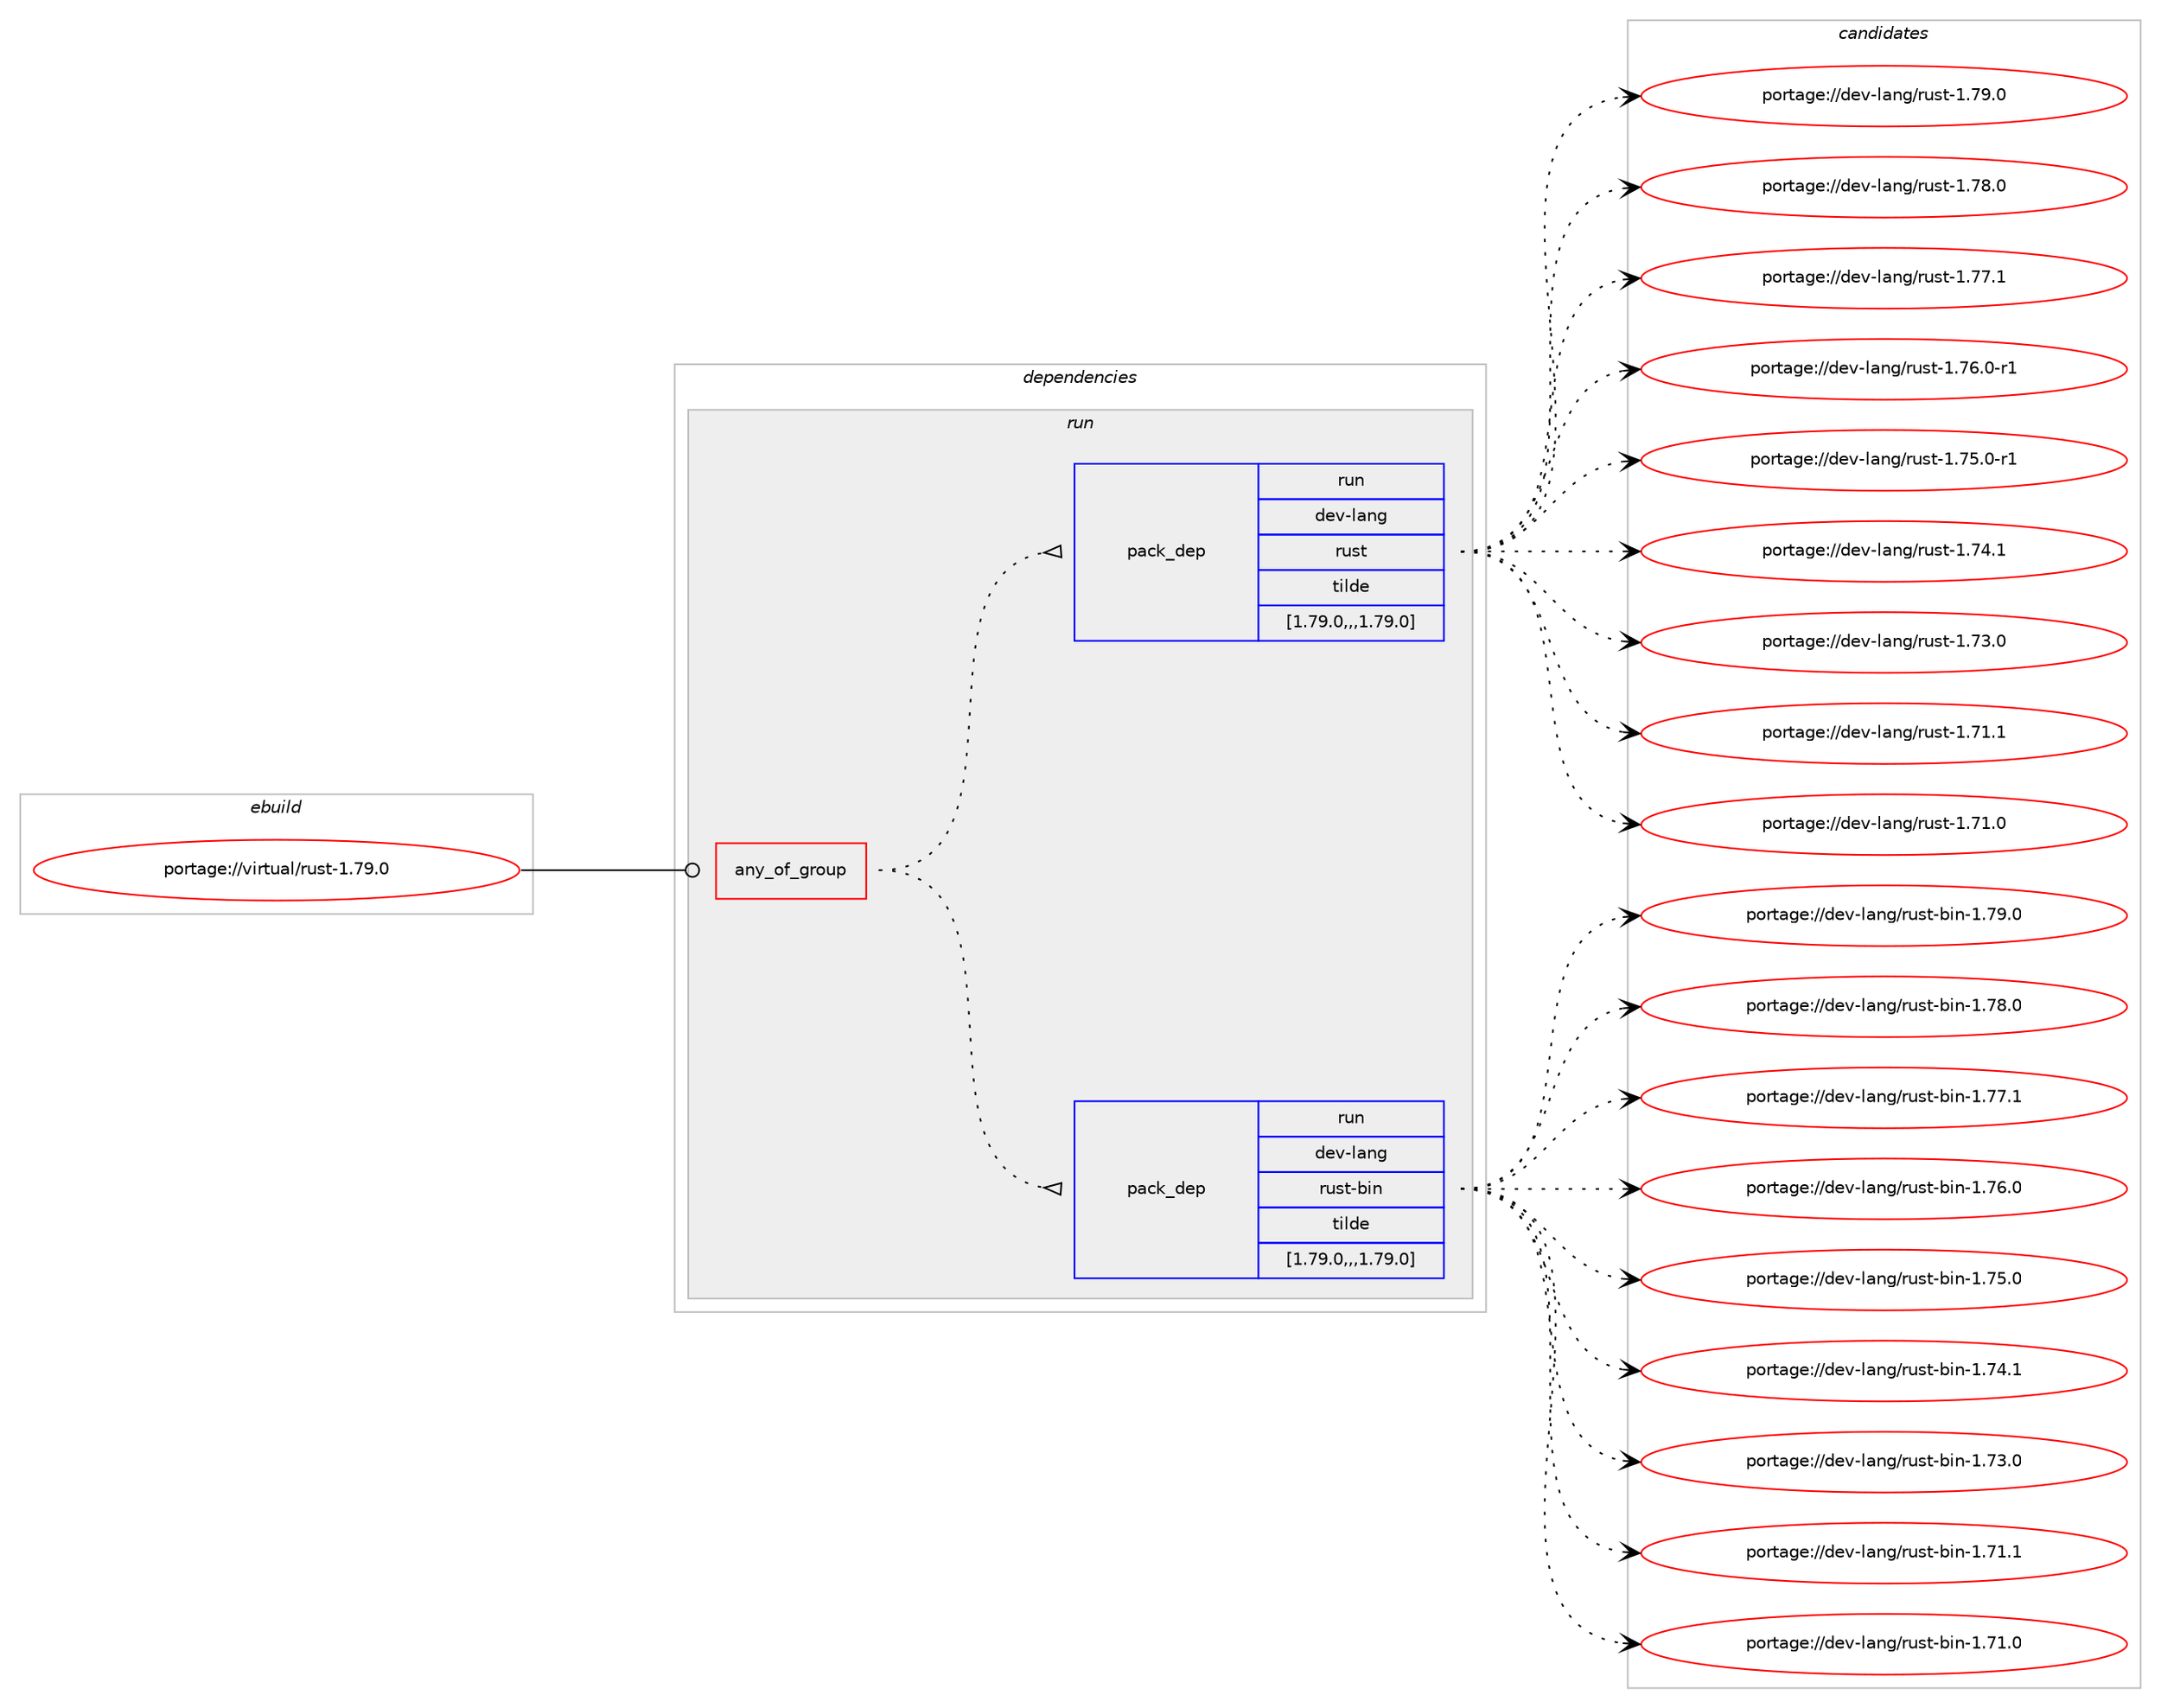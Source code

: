 digraph prolog {

# *************
# Graph options
# *************

newrank=true;
concentrate=true;
compound=true;
graph [rankdir=LR,fontname=Helvetica,fontsize=10,ranksep=1.5];#, ranksep=2.5, nodesep=0.2];
edge  [arrowhead=vee];
node  [fontname=Helvetica,fontsize=10];

# **********
# The ebuild
# **********

subgraph cluster_leftcol {
color=gray;
label=<<i>ebuild</i>>;
id [label="portage://virtual/rust-1.79.0", color=red, width=4, href="../virtual/rust-1.79.0.svg"];
}

# ****************
# The dependencies
# ****************

subgraph cluster_midcol {
color=gray;
label=<<i>dependencies</i>>;
subgraph cluster_compile {
fillcolor="#eeeeee";
style=filled;
label=<<i>compile</i>>;
}
subgraph cluster_compileandrun {
fillcolor="#eeeeee";
style=filled;
label=<<i>compile and run</i>>;
}
subgraph cluster_run {
fillcolor="#eeeeee";
style=filled;
label=<<i>run</i>>;
subgraph any2997 {
dependency445516 [label=<<TABLE BORDER="0" CELLBORDER="1" CELLSPACING="0" CELLPADDING="4"><TR><TD CELLPADDING="10">any_of_group</TD></TR></TABLE>>, shape=none, color=red];subgraph pack323562 {
dependency445517 [label=<<TABLE BORDER="0" CELLBORDER="1" CELLSPACING="0" CELLPADDING="4" WIDTH="220"><TR><TD ROWSPAN="6" CELLPADDING="30">pack_dep</TD></TR><TR><TD WIDTH="110">run</TD></TR><TR><TD>dev-lang</TD></TR><TR><TD>rust-bin</TD></TR><TR><TD>tilde</TD></TR><TR><TD>[1.79.0,,,1.79.0]</TD></TR></TABLE>>, shape=none, color=blue];
}
dependency445516:e -> dependency445517:w [weight=20,style="dotted",arrowhead="oinv"];
subgraph pack323563 {
dependency445518 [label=<<TABLE BORDER="0" CELLBORDER="1" CELLSPACING="0" CELLPADDING="4" WIDTH="220"><TR><TD ROWSPAN="6" CELLPADDING="30">pack_dep</TD></TR><TR><TD WIDTH="110">run</TD></TR><TR><TD>dev-lang</TD></TR><TR><TD>rust</TD></TR><TR><TD>tilde</TD></TR><TR><TD>[1.79.0,,,1.79.0]</TD></TR></TABLE>>, shape=none, color=blue];
}
dependency445516:e -> dependency445518:w [weight=20,style="dotted",arrowhead="oinv"];
}
id:e -> dependency445516:w [weight=20,style="solid",arrowhead="odot"];
}
}

# **************
# The candidates
# **************

subgraph cluster_choices {
rank=same;
color=gray;
label=<<i>candidates</i>>;

subgraph choice323562 {
color=black;
nodesep=1;
choice100101118451089711010347114117115116459810511045494655574648 [label="portage://dev-lang/rust-bin-1.79.0", color=red, width=4,href="../dev-lang/rust-bin-1.79.0.svg"];
choice100101118451089711010347114117115116459810511045494655564648 [label="portage://dev-lang/rust-bin-1.78.0", color=red, width=4,href="../dev-lang/rust-bin-1.78.0.svg"];
choice100101118451089711010347114117115116459810511045494655554649 [label="portage://dev-lang/rust-bin-1.77.1", color=red, width=4,href="../dev-lang/rust-bin-1.77.1.svg"];
choice100101118451089711010347114117115116459810511045494655544648 [label="portage://dev-lang/rust-bin-1.76.0", color=red, width=4,href="../dev-lang/rust-bin-1.76.0.svg"];
choice100101118451089711010347114117115116459810511045494655534648 [label="portage://dev-lang/rust-bin-1.75.0", color=red, width=4,href="../dev-lang/rust-bin-1.75.0.svg"];
choice100101118451089711010347114117115116459810511045494655524649 [label="portage://dev-lang/rust-bin-1.74.1", color=red, width=4,href="../dev-lang/rust-bin-1.74.1.svg"];
choice100101118451089711010347114117115116459810511045494655514648 [label="portage://dev-lang/rust-bin-1.73.0", color=red, width=4,href="../dev-lang/rust-bin-1.73.0.svg"];
choice100101118451089711010347114117115116459810511045494655494649 [label="portage://dev-lang/rust-bin-1.71.1", color=red, width=4,href="../dev-lang/rust-bin-1.71.1.svg"];
choice100101118451089711010347114117115116459810511045494655494648 [label="portage://dev-lang/rust-bin-1.71.0", color=red, width=4,href="../dev-lang/rust-bin-1.71.0.svg"];
dependency445517:e -> choice100101118451089711010347114117115116459810511045494655574648:w [style=dotted,weight="100"];
dependency445517:e -> choice100101118451089711010347114117115116459810511045494655564648:w [style=dotted,weight="100"];
dependency445517:e -> choice100101118451089711010347114117115116459810511045494655554649:w [style=dotted,weight="100"];
dependency445517:e -> choice100101118451089711010347114117115116459810511045494655544648:w [style=dotted,weight="100"];
dependency445517:e -> choice100101118451089711010347114117115116459810511045494655534648:w [style=dotted,weight="100"];
dependency445517:e -> choice100101118451089711010347114117115116459810511045494655524649:w [style=dotted,weight="100"];
dependency445517:e -> choice100101118451089711010347114117115116459810511045494655514648:w [style=dotted,weight="100"];
dependency445517:e -> choice100101118451089711010347114117115116459810511045494655494649:w [style=dotted,weight="100"];
dependency445517:e -> choice100101118451089711010347114117115116459810511045494655494648:w [style=dotted,weight="100"];
}
subgraph choice323563 {
color=black;
nodesep=1;
choice10010111845108971101034711411711511645494655574648 [label="portage://dev-lang/rust-1.79.0", color=red, width=4,href="../dev-lang/rust-1.79.0.svg"];
choice10010111845108971101034711411711511645494655564648 [label="portage://dev-lang/rust-1.78.0", color=red, width=4,href="../dev-lang/rust-1.78.0.svg"];
choice10010111845108971101034711411711511645494655554649 [label="portage://dev-lang/rust-1.77.1", color=red, width=4,href="../dev-lang/rust-1.77.1.svg"];
choice100101118451089711010347114117115116454946555446484511449 [label="portage://dev-lang/rust-1.76.0-r1", color=red, width=4,href="../dev-lang/rust-1.76.0-r1.svg"];
choice100101118451089711010347114117115116454946555346484511449 [label="portage://dev-lang/rust-1.75.0-r1", color=red, width=4,href="../dev-lang/rust-1.75.0-r1.svg"];
choice10010111845108971101034711411711511645494655524649 [label="portage://dev-lang/rust-1.74.1", color=red, width=4,href="../dev-lang/rust-1.74.1.svg"];
choice10010111845108971101034711411711511645494655514648 [label="portage://dev-lang/rust-1.73.0", color=red, width=4,href="../dev-lang/rust-1.73.0.svg"];
choice10010111845108971101034711411711511645494655494649 [label="portage://dev-lang/rust-1.71.1", color=red, width=4,href="../dev-lang/rust-1.71.1.svg"];
choice10010111845108971101034711411711511645494655494648 [label="portage://dev-lang/rust-1.71.0", color=red, width=4,href="../dev-lang/rust-1.71.0.svg"];
dependency445518:e -> choice10010111845108971101034711411711511645494655574648:w [style=dotted,weight="100"];
dependency445518:e -> choice10010111845108971101034711411711511645494655564648:w [style=dotted,weight="100"];
dependency445518:e -> choice10010111845108971101034711411711511645494655554649:w [style=dotted,weight="100"];
dependency445518:e -> choice100101118451089711010347114117115116454946555446484511449:w [style=dotted,weight="100"];
dependency445518:e -> choice100101118451089711010347114117115116454946555346484511449:w [style=dotted,weight="100"];
dependency445518:e -> choice10010111845108971101034711411711511645494655524649:w [style=dotted,weight="100"];
dependency445518:e -> choice10010111845108971101034711411711511645494655514648:w [style=dotted,weight="100"];
dependency445518:e -> choice10010111845108971101034711411711511645494655494649:w [style=dotted,weight="100"];
dependency445518:e -> choice10010111845108971101034711411711511645494655494648:w [style=dotted,weight="100"];
}
}

}
